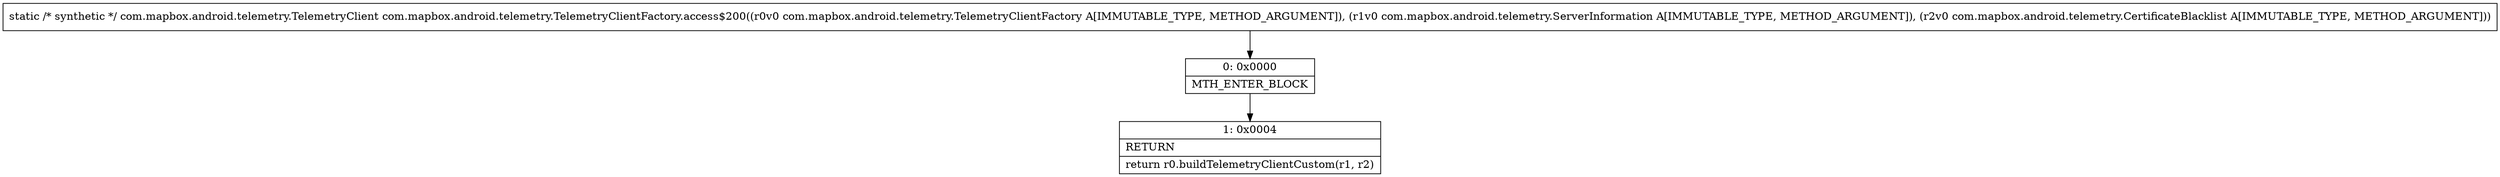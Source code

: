 digraph "CFG forcom.mapbox.android.telemetry.TelemetryClientFactory.access$200(Lcom\/mapbox\/android\/telemetry\/TelemetryClientFactory;Lcom\/mapbox\/android\/telemetry\/ServerInformation;Lcom\/mapbox\/android\/telemetry\/CertificateBlacklist;)Lcom\/mapbox\/android\/telemetry\/TelemetryClient;" {
Node_0 [shape=record,label="{0\:\ 0x0000|MTH_ENTER_BLOCK\l}"];
Node_1 [shape=record,label="{1\:\ 0x0004|RETURN\l|return r0.buildTelemetryClientCustom(r1, r2)\l}"];
MethodNode[shape=record,label="{static \/* synthetic *\/ com.mapbox.android.telemetry.TelemetryClient com.mapbox.android.telemetry.TelemetryClientFactory.access$200((r0v0 com.mapbox.android.telemetry.TelemetryClientFactory A[IMMUTABLE_TYPE, METHOD_ARGUMENT]), (r1v0 com.mapbox.android.telemetry.ServerInformation A[IMMUTABLE_TYPE, METHOD_ARGUMENT]), (r2v0 com.mapbox.android.telemetry.CertificateBlacklist A[IMMUTABLE_TYPE, METHOD_ARGUMENT])) }"];
MethodNode -> Node_0;
Node_0 -> Node_1;
}

